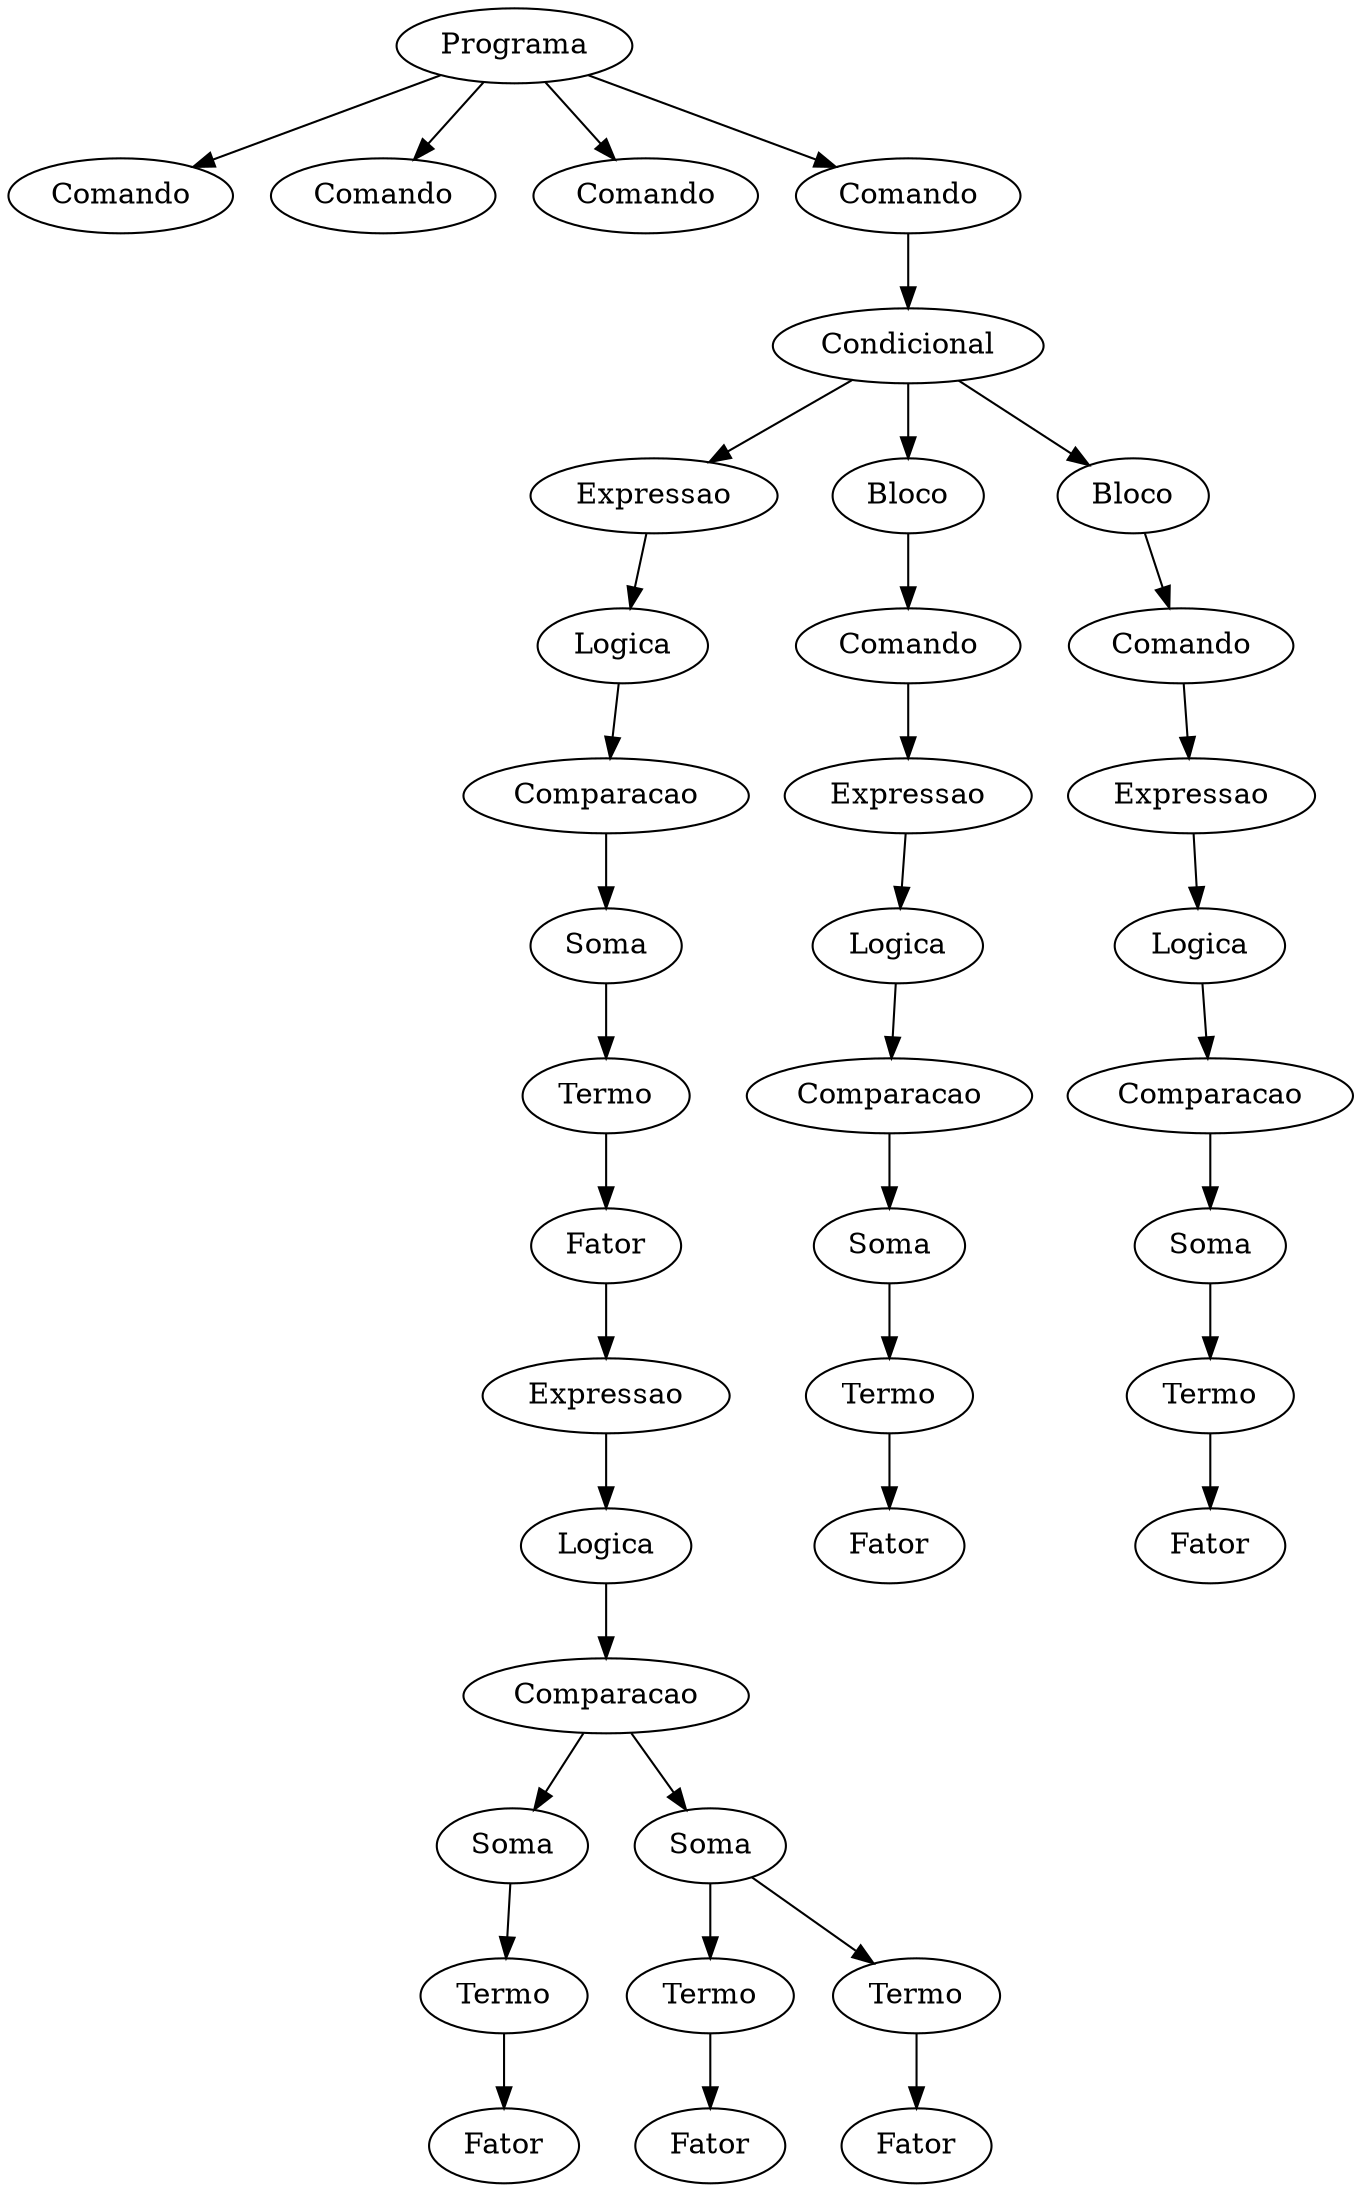 digraph AST {
n0 [label="Programa"];
n1 [label="Comando"];
n0 -> n1;
n2 [label="Comando"];
n0 -> n2;
n3 [label="Comando"];
n0 -> n3;
n4 [label="Comando"];
n0 -> n4;
n5 [label="Condicional"];
n4 -> n5;
n6 [label="Expressao"];
n5 -> n6;
n7 [label="Logica"];
n6 -> n7;
n8 [label="Comparacao"];
n7 -> n8;
n9 [label="Soma"];
n8 -> n9;
n10 [label="Termo"];
n9 -> n10;
n11 [label="Fator"];
n10 -> n11;
n12 [label="Expressao"];
n11 -> n12;
n13 [label="Logica"];
n12 -> n13;
n14 [label="Comparacao"];
n13 -> n14;
n15 [label="Soma"];
n14 -> n15;
n16 [label="Termo"];
n15 -> n16;
n17 [label="Fator"];
n16 -> n17;
n18 [label="Soma"];
n14 -> n18;
n19 [label="Termo"];
n18 -> n19;
n20 [label="Fator"];
n19 -> n20;
n21 [label="Termo"];
n18 -> n21;
n22 [label="Fator"];
n21 -> n22;
n23 [label="Bloco"];
n5 -> n23;
n24 [label="Comando"];
n23 -> n24;
n25 [label="Expressao"];
n24 -> n25;
n26 [label="Logica"];
n25 -> n26;
n27 [label="Comparacao"];
n26 -> n27;
n28 [label="Soma"];
n27 -> n28;
n29 [label="Termo"];
n28 -> n29;
n30 [label="Fator"];
n29 -> n30;
n31 [label="Bloco"];
n5 -> n31;
n32 [label="Comando"];
n31 -> n32;
n33 [label="Expressao"];
n32 -> n33;
n34 [label="Logica"];
n33 -> n34;
n35 [label="Comparacao"];
n34 -> n35;
n36 [label="Soma"];
n35 -> n36;
n37 [label="Termo"];
n36 -> n37;
n38 [label="Fator"];
n37 -> n38;
}